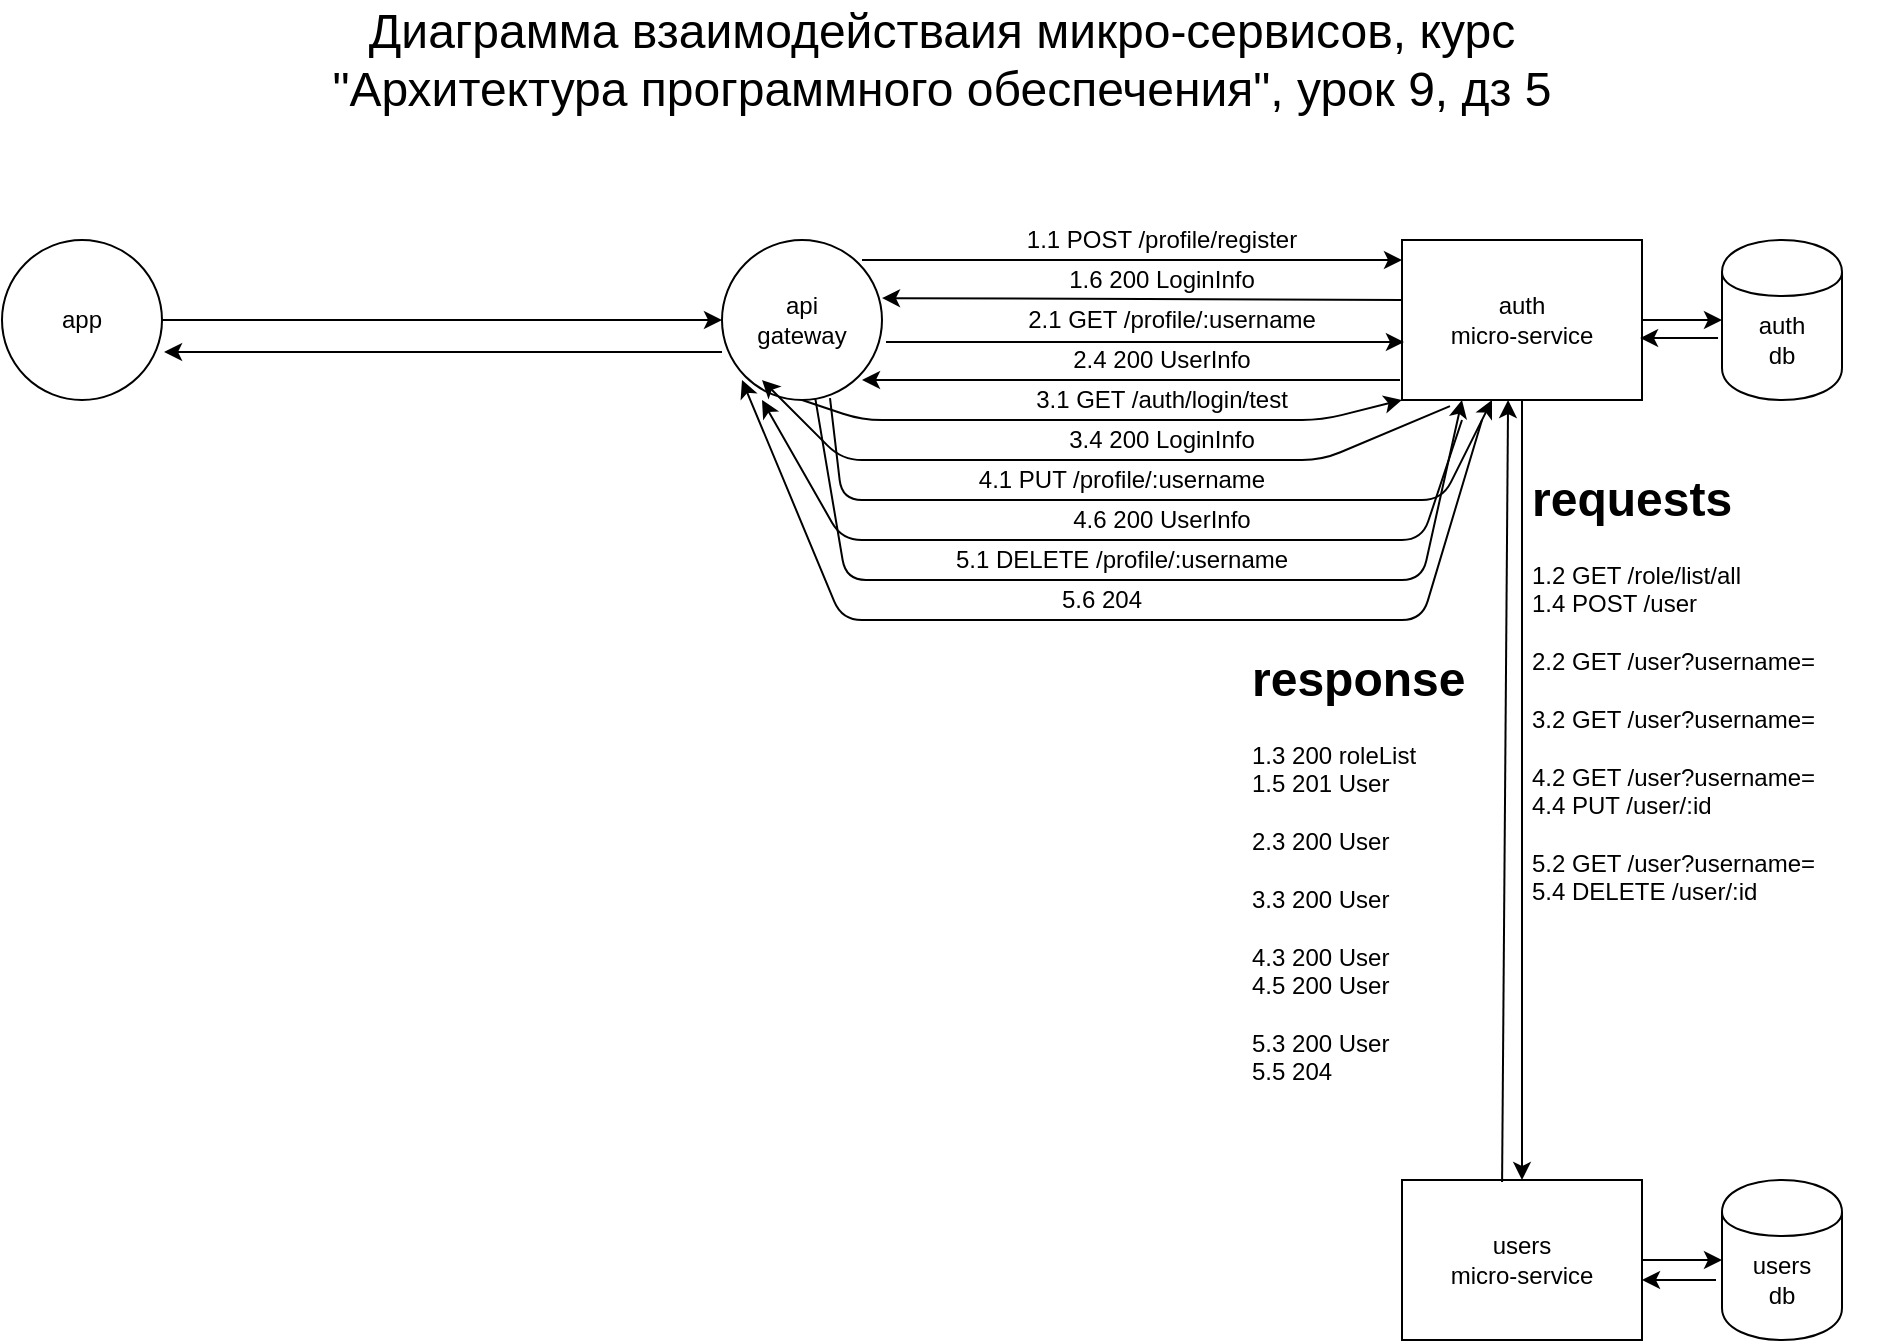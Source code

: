 <mxfile version="13.3.5" type="device"><diagram id="FlPXz9VZIiP48NLFbGAT" name="Page-1"><mxGraphModel dx="1422" dy="844" grid="1" gridSize="10" guides="1" tooltips="1" connect="1" arrows="1" fold="1" page="1" pageScale="1" pageWidth="1100" pageHeight="850" math="0" shadow="0"><root><mxCell id="0"/><mxCell id="1" parent="0"/><mxCell id="9AsK69vWp5l98h5pUbEP-1" value="" style="ellipse;whiteSpace=wrap;html=1;aspect=fixed;" parent="1" vertex="1"><mxGeometry x="80" y="150" width="80" height="80" as="geometry"/></mxCell><mxCell id="9AsK69vWp5l98h5pUbEP-2" value="&lt;font style=&quot;font-size: 24px&quot;&gt;Диаграмма взаимодействаия микро-сервисов, курс &quot;Архитектура программного обеспечения&quot;, урок 9, дз 5&lt;/font&gt;" style="text;html=1;strokeColor=none;fillColor=none;align=center;verticalAlign=middle;whiteSpace=wrap;rounded=0;" parent="1" vertex="1"><mxGeometry x="240" y="30" width="620" height="60" as="geometry"/></mxCell><mxCell id="9AsK69vWp5l98h5pUbEP-3" value="app" style="text;html=1;strokeColor=none;fillColor=none;align=center;verticalAlign=middle;whiteSpace=wrap;rounded=0;" parent="1" vertex="1"><mxGeometry x="90" y="160" width="60" height="60" as="geometry"/></mxCell><mxCell id="9AsK69vWp5l98h5pUbEP-4" value="" style="ellipse;whiteSpace=wrap;html=1;aspect=fixed;" parent="1" vertex="1"><mxGeometry x="440" y="150" width="80" height="80" as="geometry"/></mxCell><mxCell id="9AsK69vWp5l98h5pUbEP-5" value="" style="rounded=0;whiteSpace=wrap;html=1;" parent="1" vertex="1"><mxGeometry x="780" y="150" width="120" height="80" as="geometry"/></mxCell><mxCell id="9AsK69vWp5l98h5pUbEP-6" value="" style="rounded=0;whiteSpace=wrap;html=1;" parent="1" vertex="1"><mxGeometry x="780" y="620" width="120" height="80" as="geometry"/></mxCell><mxCell id="9AsK69vWp5l98h5pUbEP-7" value="" style="shape=cylinder;whiteSpace=wrap;html=1;boundedLbl=1;backgroundOutline=1;" parent="1" vertex="1"><mxGeometry x="940" y="150" width="60" height="80" as="geometry"/></mxCell><mxCell id="9AsK69vWp5l98h5pUbEP-8" value="" style="shape=cylinder;whiteSpace=wrap;html=1;boundedLbl=1;backgroundOutline=1;" parent="1" vertex="1"><mxGeometry x="940" y="620" width="60" height="80" as="geometry"/></mxCell><mxCell id="9AsK69vWp5l98h5pUbEP-13" value="" style="endArrow=classic;html=1;entryX=0;entryY=0.5;entryDx=0;entryDy=0;exitX=1;exitY=0.5;exitDx=0;exitDy=0;" parent="1" source="9AsK69vWp5l98h5pUbEP-5" target="9AsK69vWp5l98h5pUbEP-7" edge="1"><mxGeometry width="50" height="50" relative="1" as="geometry"><mxPoint x="900" y="220" as="sourcePoint"/><mxPoint x="950" y="170" as="targetPoint"/></mxGeometry></mxCell><mxCell id="9AsK69vWp5l98h5pUbEP-14" value="" style="endArrow=classic;html=1;entryX=0.5;entryY=0;entryDx=0;entryDy=0;exitX=0.5;exitY=1;exitDx=0;exitDy=0;" parent="1" source="9AsK69vWp5l98h5pUbEP-5" target="9AsK69vWp5l98h5pUbEP-6" edge="1"><mxGeometry width="50" height="50" relative="1" as="geometry"><mxPoint x="820" y="280" as="sourcePoint"/><mxPoint x="870" y="230" as="targetPoint"/></mxGeometry></mxCell><mxCell id="9AsK69vWp5l98h5pUbEP-15" value="" style="endArrow=classic;html=1;entryX=0;entryY=0.5;entryDx=0;entryDy=0;exitX=1;exitY=0.5;exitDx=0;exitDy=0;" parent="1" source="9AsK69vWp5l98h5pUbEP-6" target="9AsK69vWp5l98h5pUbEP-8" edge="1"><mxGeometry width="50" height="50" relative="1" as="geometry"><mxPoint x="900" y="760" as="sourcePoint"/><mxPoint x="950" y="710" as="targetPoint"/></mxGeometry></mxCell><mxCell id="9AsK69vWp5l98h5pUbEP-16" value="" style="endArrow=classic;html=1;exitX=1;exitY=0;exitDx=0;exitDy=0;entryX=0;entryY=0.125;entryDx=0;entryDy=0;entryPerimeter=0;" parent="1" source="9AsK69vWp5l98h5pUbEP-23" target="9AsK69vWp5l98h5pUbEP-5" edge="1"><mxGeometry width="50" height="50" relative="1" as="geometry"><mxPoint x="395" y="210" as="sourcePoint"/><mxPoint x="750" y="110" as="targetPoint"/><Array as="points"><mxPoint x="580" y="160"/><mxPoint x="640" y="160"/></Array></mxGeometry></mxCell><mxCell id="9AsK69vWp5l98h5pUbEP-17" value="" style="endArrow=classic;html=1;entryX=0;entryY=0.5;entryDx=0;entryDy=0;exitX=1;exitY=0.5;exitDx=0;exitDy=0;" parent="1" source="9AsK69vWp5l98h5pUbEP-1" target="9AsK69vWp5l98h5pUbEP-4" edge="1"><mxGeometry width="50" height="50" relative="1" as="geometry"><mxPoint x="235" y="210" as="sourcePoint"/><mxPoint x="285" y="160" as="targetPoint"/></mxGeometry></mxCell><mxCell id="9AsK69vWp5l98h5pUbEP-18" value="auth&lt;br&gt;micro-service" style="text;html=1;strokeColor=none;fillColor=none;align=center;verticalAlign=middle;whiteSpace=wrap;rounded=0;" parent="1" vertex="1"><mxGeometry x="790" y="160" width="100" height="60" as="geometry"/></mxCell><mxCell id="9AsK69vWp5l98h5pUbEP-19" value="users&lt;br&gt;micro-service" style="text;html=1;strokeColor=none;fillColor=none;align=center;verticalAlign=middle;whiteSpace=wrap;rounded=0;" parent="1" vertex="1"><mxGeometry x="790" y="630" width="100" height="60" as="geometry"/></mxCell><mxCell id="9AsK69vWp5l98h5pUbEP-20" value="users&lt;br&gt;db" style="text;html=1;strokeColor=none;fillColor=none;align=center;verticalAlign=middle;whiteSpace=wrap;rounded=0;" parent="1" vertex="1"><mxGeometry x="950" y="650" width="40" height="40" as="geometry"/></mxCell><mxCell id="9AsK69vWp5l98h5pUbEP-21" value="auth&lt;br&gt;db" style="text;html=1;strokeColor=none;fillColor=none;align=center;verticalAlign=middle;whiteSpace=wrap;rounded=0;" parent="1" vertex="1"><mxGeometry x="950" y="180" width="40" height="40" as="geometry"/></mxCell><mxCell id="9AsK69vWp5l98h5pUbEP-23" value="api&lt;br&gt;gateway" style="text;html=1;strokeColor=none;fillColor=none;align=center;verticalAlign=middle;whiteSpace=wrap;rounded=0;" parent="1" vertex="1"><mxGeometry x="450" y="160" width="60" height="60" as="geometry"/></mxCell><mxCell id="jaL0_3bMKhjEhGqR2ILi-1" value="1.1 POST /profile/register" style="text;html=1;strokeColor=none;fillColor=none;align=center;verticalAlign=middle;whiteSpace=wrap;rounded=0;" vertex="1" parent="1"><mxGeometry x="590" y="140" width="140" height="20" as="geometry"/></mxCell><mxCell id="jaL0_3bMKhjEhGqR2ILi-4" value="" style="endArrow=classic;html=1;exitX=0;exitY=0.375;exitDx=0;exitDy=0;exitPerimeter=0;entryX=1;entryY=0.363;entryDx=0;entryDy=0;entryPerimeter=0;" edge="1" parent="1" source="9AsK69vWp5l98h5pUbEP-5" target="9AsK69vWp5l98h5pUbEP-4"><mxGeometry width="50" height="50" relative="1" as="geometry"><mxPoint x="660" y="230" as="sourcePoint"/><mxPoint x="710" y="180" as="targetPoint"/></mxGeometry></mxCell><mxCell id="jaL0_3bMKhjEhGqR2ILi-6" value="" style="endArrow=classic;html=1;entryX=0.992;entryY=0.613;entryDx=0;entryDy=0;entryPerimeter=0;exitX=-0.033;exitY=0.613;exitDx=0;exitDy=0;exitPerimeter=0;" edge="1" parent="1" source="9AsK69vWp5l98h5pUbEP-7" target="9AsK69vWp5l98h5pUbEP-5"><mxGeometry width="50" height="50" relative="1" as="geometry"><mxPoint x="880" y="310" as="sourcePoint"/><mxPoint x="930" y="260" as="targetPoint"/></mxGeometry></mxCell><mxCell id="jaL0_3bMKhjEhGqR2ILi-7" value="1.6 200 LoginInfo" style="text;html=1;strokeColor=none;fillColor=none;align=center;verticalAlign=middle;whiteSpace=wrap;rounded=0;" vertex="1" parent="1"><mxGeometry x="590" y="160" width="140" height="20" as="geometry"/></mxCell><mxCell id="jaL0_3bMKhjEhGqR2ILi-10" value="" style="endArrow=classic;html=1;exitX=1.025;exitY=0.638;exitDx=0;exitDy=0;exitPerimeter=0;entryX=0.008;entryY=0.638;entryDx=0;entryDy=0;entryPerimeter=0;" edge="1" parent="1" source="9AsK69vWp5l98h5pUbEP-4" target="9AsK69vWp5l98h5pUbEP-5"><mxGeometry width="50" height="50" relative="1" as="geometry"><mxPoint x="580" y="430" as="sourcePoint"/><mxPoint x="630" y="380" as="targetPoint"/></mxGeometry></mxCell><mxCell id="jaL0_3bMKhjEhGqR2ILi-11" value="2.1 GET /profile/:username" style="text;html=1;strokeColor=none;fillColor=none;align=center;verticalAlign=middle;whiteSpace=wrap;rounded=0;" vertex="1" parent="1"><mxGeometry x="590" y="180" width="150" height="20" as="geometry"/></mxCell><mxCell id="jaL0_3bMKhjEhGqR2ILi-13" value="" style="endArrow=classic;html=1;entryX=1;entryY=1;entryDx=0;entryDy=0;" edge="1" parent="1" target="9AsK69vWp5l98h5pUbEP-23"><mxGeometry width="50" height="50" relative="1" as="geometry"><mxPoint x="779" y="220" as="sourcePoint"/><mxPoint x="630" y="380" as="targetPoint"/></mxGeometry></mxCell><mxCell id="jaL0_3bMKhjEhGqR2ILi-14" value="2.4 200 UserInfo" style="text;html=1;strokeColor=none;fillColor=none;align=center;verticalAlign=middle;whiteSpace=wrap;rounded=0;" vertex="1" parent="1"><mxGeometry x="590" y="200" width="140" height="20" as="geometry"/></mxCell><mxCell id="jaL0_3bMKhjEhGqR2ILi-16" value="3.1 GET /auth/login/test" style="text;html=1;strokeColor=none;fillColor=none;align=center;verticalAlign=middle;whiteSpace=wrap;rounded=0;" vertex="1" parent="1"><mxGeometry x="590" y="220" width="140" height="20" as="geometry"/></mxCell><mxCell id="jaL0_3bMKhjEhGqR2ILi-19" value="" style="endArrow=classic;html=1;exitX=0.5;exitY=1;exitDx=0;exitDy=0;entryX=0;entryY=1;entryDx=0;entryDy=0;" edge="1" parent="1" source="9AsK69vWp5l98h5pUbEP-4" target="9AsK69vWp5l98h5pUbEP-5"><mxGeometry width="50" height="50" relative="1" as="geometry"><mxPoint x="630" y="340" as="sourcePoint"/><mxPoint x="630" y="380" as="targetPoint"/><Array as="points"><mxPoint x="510" y="240"/><mxPoint x="740" y="240"/></Array></mxGeometry></mxCell><mxCell id="jaL0_3bMKhjEhGqR2ILi-21" value="" style="endArrow=classic;html=1;exitX=0.2;exitY=1.038;exitDx=0;exitDy=0;exitPerimeter=0;" edge="1" parent="1" source="9AsK69vWp5l98h5pUbEP-5"><mxGeometry width="50" height="50" relative="1" as="geometry"><mxPoint x="410" y="270" as="sourcePoint"/><mxPoint x="460" y="220" as="targetPoint"/><Array as="points"><mxPoint x="740" y="260"/><mxPoint x="500" y="260"/></Array></mxGeometry></mxCell><mxCell id="jaL0_3bMKhjEhGqR2ILi-22" value="3.4 200 LoginInfo" style="text;html=1;strokeColor=none;fillColor=none;align=center;verticalAlign=middle;whiteSpace=wrap;rounded=0;" vertex="1" parent="1"><mxGeometry x="590" y="240" width="140" height="20" as="geometry"/></mxCell><mxCell id="jaL0_3bMKhjEhGqR2ILi-23" value="" style="endArrow=classic;html=1;entryX=0.375;entryY=1;entryDx=0;entryDy=0;entryPerimeter=0;exitX=0.675;exitY=0.988;exitDx=0;exitDy=0;exitPerimeter=0;" edge="1" parent="1" source="9AsK69vWp5l98h5pUbEP-4" target="9AsK69vWp5l98h5pUbEP-5"><mxGeometry width="50" height="50" relative="1" as="geometry"><mxPoint x="580" y="430" as="sourcePoint"/><mxPoint x="630" y="380" as="targetPoint"/><Array as="points"><mxPoint x="500" y="280"/><mxPoint x="800" y="280"/></Array></mxGeometry></mxCell><mxCell id="jaL0_3bMKhjEhGqR2ILi-24" value="4.1 PUT /profile/:username" style="text;html=1;strokeColor=none;fillColor=none;align=center;verticalAlign=middle;whiteSpace=wrap;rounded=0;" vertex="1" parent="1"><mxGeometry x="550" y="260" width="180" height="20" as="geometry"/></mxCell><mxCell id="jaL0_3bMKhjEhGqR2ILi-26" value="&lt;h1&gt;requests&lt;/h1&gt;&lt;div&gt;1.2 GET /role/list/all&lt;/div&gt;&lt;div&gt;1.4 POST /user&lt;/div&gt;&lt;div&gt;&lt;br&gt;&lt;/div&gt;&lt;div&gt;2.2 GET /user?username=&lt;/div&gt;&lt;div&gt;&lt;br&gt;&lt;/div&gt;&lt;div&gt;3.2 GET /user?username=&lt;/div&gt;&lt;div&gt;&lt;br&gt;&lt;/div&gt;&lt;div&gt;4.2 GET /user?username=&lt;/div&gt;&lt;div&gt;4.4 PUT /user/:id&lt;/div&gt;&lt;div&gt;&lt;br&gt;&lt;/div&gt;&lt;div&gt;5.2 GET /user?username=&lt;/div&gt;&lt;div&gt;5.4 DELETE /user/:id&lt;/div&gt;" style="text;html=1;strokeColor=none;fillColor=none;spacing=5;spacingTop=-20;whiteSpace=wrap;overflow=hidden;rounded=0;" vertex="1" parent="1"><mxGeometry x="840" y="260" width="190" height="240" as="geometry"/></mxCell><mxCell id="jaL0_3bMKhjEhGqR2ILi-27" value="" style="endArrow=classic;html=1;exitX=0.417;exitY=0.013;exitDx=0;exitDy=0;exitPerimeter=0;entryX=0.442;entryY=1;entryDx=0;entryDy=0;entryPerimeter=0;" edge="1" parent="1" source="9AsK69vWp5l98h5pUbEP-6" target="9AsK69vWp5l98h5pUbEP-5"><mxGeometry width="50" height="50" relative="1" as="geometry"><mxPoint x="780" y="280" as="sourcePoint"/><mxPoint x="830" y="270" as="targetPoint"/></mxGeometry></mxCell><mxCell id="jaL0_3bMKhjEhGqR2ILi-28" value="&lt;h1&gt;response&lt;/h1&gt;&lt;div&gt;1.3 200 roleList&lt;/div&gt;&lt;div&gt;1.5 201 User&lt;/div&gt;&lt;div&gt;&lt;br&gt;&lt;/div&gt;&lt;div&gt;2.3 200 User&lt;/div&gt;&lt;div&gt;&lt;br&gt;&lt;/div&gt;&lt;div&gt;3.3 200 User&lt;/div&gt;&lt;div&gt;&lt;br&gt;&lt;/div&gt;&lt;div&gt;4.3 200 User&lt;/div&gt;&lt;div&gt;4.5 200 User&lt;/div&gt;&lt;div&gt;&lt;br&gt;&lt;/div&gt;&lt;div&gt;5.3 200 User&lt;/div&gt;&lt;div&gt;5.5 204&lt;/div&gt;" style="text;html=1;strokeColor=none;fillColor=none;spacing=5;spacingTop=-20;whiteSpace=wrap;overflow=hidden;rounded=0;" vertex="1" parent="1"><mxGeometry x="700" y="350" width="130" height="230" as="geometry"/></mxCell><mxCell id="jaL0_3bMKhjEhGqR2ILi-29" value="" style="endArrow=classic;html=1;entryX=1.013;entryY=0.7;entryDx=0;entryDy=0;entryPerimeter=0;exitX=0;exitY=0.7;exitDx=0;exitDy=0;exitPerimeter=0;" edge="1" parent="1" source="9AsK69vWp5l98h5pUbEP-4" target="9AsK69vWp5l98h5pUbEP-1"><mxGeometry width="50" height="50" relative="1" as="geometry"><mxPoint x="130" y="270" as="sourcePoint"/><mxPoint x="180" y="220" as="targetPoint"/></mxGeometry></mxCell><mxCell id="jaL0_3bMKhjEhGqR2ILi-32" value="" style="endArrow=classic;html=1;entryX=0.25;entryY=1;entryDx=0;entryDy=0;entryPerimeter=0;" edge="1" parent="1" target="9AsK69vWp5l98h5pUbEP-4"><mxGeometry width="50" height="50" relative="1" as="geometry"><mxPoint x="810" y="240" as="sourcePoint"/><mxPoint x="630" y="350" as="targetPoint"/><Array as="points"><mxPoint x="790" y="300"/><mxPoint x="500" y="300"/></Array></mxGeometry></mxCell><mxCell id="jaL0_3bMKhjEhGqR2ILi-33" value="4.6 200 UserInfo" style="text;html=1;strokeColor=none;fillColor=none;align=center;verticalAlign=middle;whiteSpace=wrap;rounded=0;" vertex="1" parent="1"><mxGeometry x="590" y="280" width="140" height="20" as="geometry"/></mxCell><mxCell id="jaL0_3bMKhjEhGqR2ILi-34" value="" style="endArrow=classic;html=1;entryX=0.25;entryY=1;entryDx=0;entryDy=0;" edge="1" parent="1" source="9AsK69vWp5l98h5pUbEP-4" target="9AsK69vWp5l98h5pUbEP-5"><mxGeometry width="50" height="50" relative="1" as="geometry"><mxPoint x="580" y="400" as="sourcePoint"/><mxPoint x="630" y="350" as="targetPoint"/><Array as="points"><mxPoint x="502" y="320"/><mxPoint x="790" y="320"/></Array></mxGeometry></mxCell><mxCell id="jaL0_3bMKhjEhGqR2ILi-35" value="5.1 DELETE /profile/:username" style="text;html=1;strokeColor=none;fillColor=none;align=center;verticalAlign=middle;whiteSpace=wrap;rounded=0;" vertex="1" parent="1"><mxGeometry x="540" y="300" width="200" height="20" as="geometry"/></mxCell><mxCell id="jaL0_3bMKhjEhGqR2ILi-36" value="" style="endArrow=classic;html=1;" edge="1" parent="1"><mxGeometry width="50" height="50" relative="1" as="geometry"><mxPoint x="820" y="240" as="sourcePoint"/><mxPoint x="450" y="220" as="targetPoint"/><Array as="points"><mxPoint x="790" y="340"/><mxPoint x="500" y="340"/></Array></mxGeometry></mxCell><mxCell id="jaL0_3bMKhjEhGqR2ILi-37" value="5.6 204" style="text;html=1;strokeColor=none;fillColor=none;align=center;verticalAlign=middle;whiteSpace=wrap;rounded=0;" vertex="1" parent="1"><mxGeometry x="510" y="320" width="240" height="20" as="geometry"/></mxCell><mxCell id="jaL0_3bMKhjEhGqR2ILi-38" value="" style="endArrow=classic;html=1;entryX=1;entryY=0.625;entryDx=0;entryDy=0;entryPerimeter=0;exitX=-0.05;exitY=0.625;exitDx=0;exitDy=0;exitPerimeter=0;" edge="1" parent="1" source="9AsK69vWp5l98h5pUbEP-8" target="9AsK69vWp5l98h5pUbEP-6"><mxGeometry width="50" height="50" relative="1" as="geometry"><mxPoint x="580" y="400" as="sourcePoint"/><mxPoint x="630" y="350" as="targetPoint"/></mxGeometry></mxCell></root></mxGraphModel></diagram></mxfile>